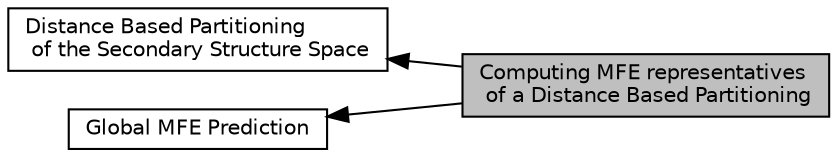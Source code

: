 digraph "Computing MFE representatives of a Distance Based Partitioning"
{
  bgcolor="transparent";
  edge [fontname="Helvetica",fontsize="10",labelfontname="Helvetica",labelfontsize="10"];
  node [fontname="Helvetica",fontsize="10",shape=box];
  rankdir=LR;
  Node1 [label="Distance Based Partitioning\l of the Secondary Structure Space",height=0.2,width=0.4,color="black",URL="$group__kl__neighborhood.html",tooltip=" "];
  Node2 [label="Global MFE Prediction",height=0.2,width=0.4,color="black",URL="$group__mfe__global.html",tooltip="Variations of the global Minimum Free Energy (MFE) prediction algorithm."];
  Node0 [label="Computing MFE representatives\l of a Distance Based Partitioning",height=0.2,width=0.4,color="black", fillcolor="grey75", style="filled", fontcolor="black",tooltip="Compute the minimum free energy (MFE) and secondary structures for a partitioning of the secondary st..."];
  Node1->Node0 [shape=plaintext, dir="back", style="solid"];
  Node2->Node0 [shape=plaintext, dir="back", style="solid"];
}
